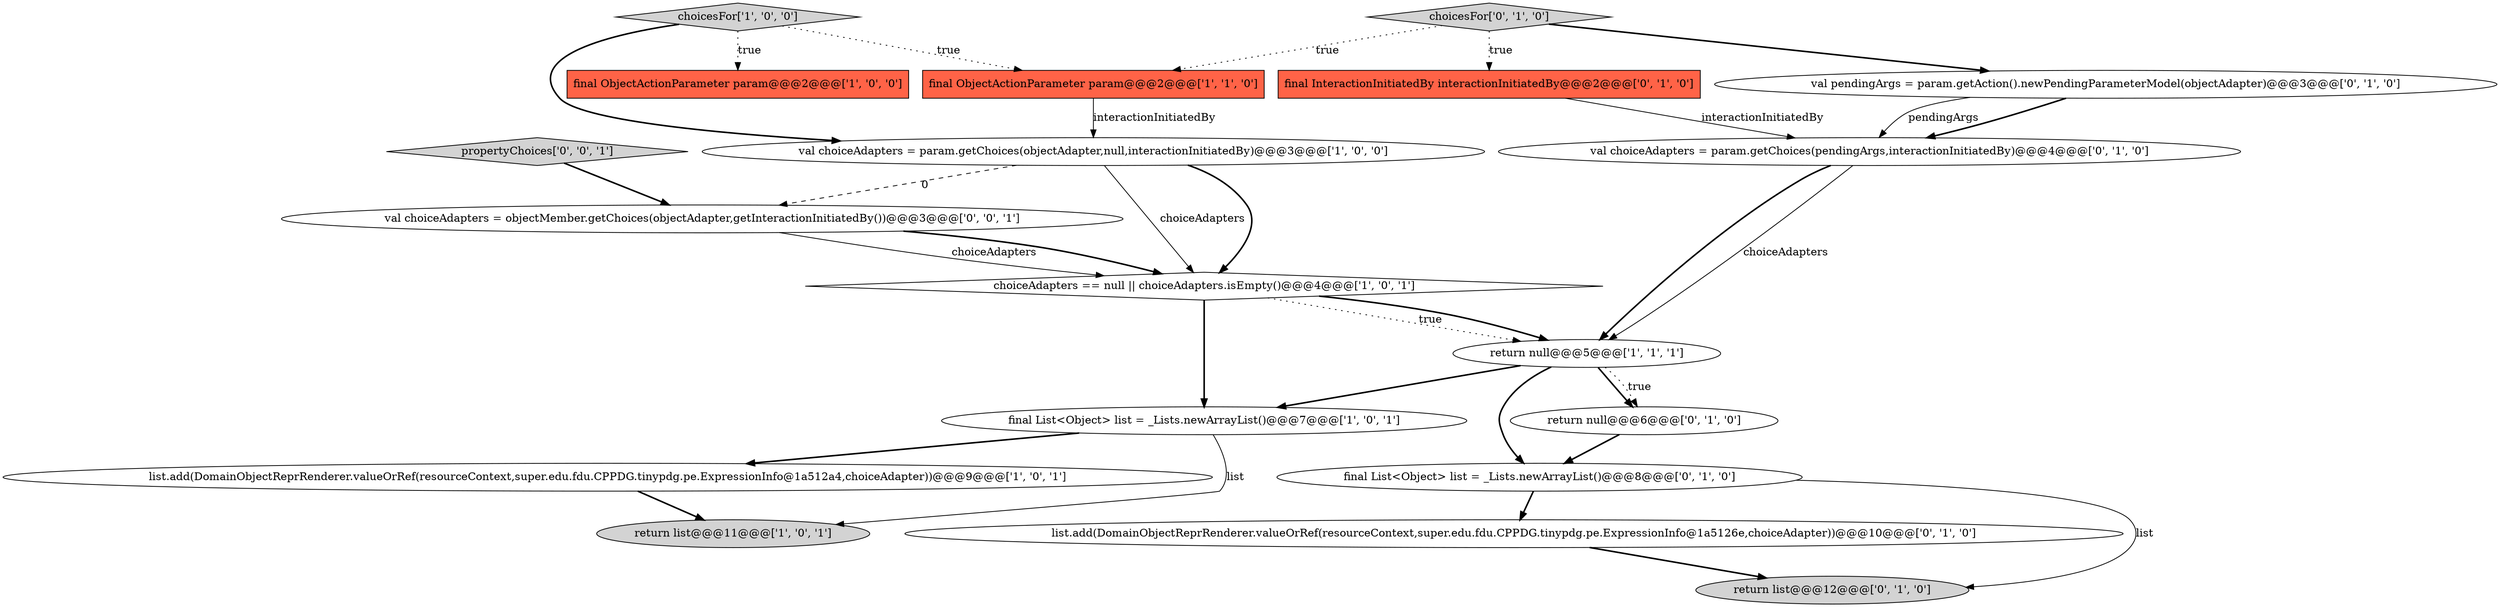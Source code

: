 digraph {
0 [style = filled, label = "choiceAdapters == null || choiceAdapters.isEmpty()@@@4@@@['1', '0', '1']", fillcolor = white, shape = diamond image = "AAA0AAABBB1BBB"];
11 [style = filled, label = "final List<Object> list = _Lists.newArrayList()@@@8@@@['0', '1', '0']", fillcolor = white, shape = ellipse image = "AAA0AAABBB2BBB"];
3 [style = filled, label = "choicesFor['1', '0', '0']", fillcolor = lightgray, shape = diamond image = "AAA0AAABBB1BBB"];
5 [style = filled, label = "final List<Object> list = _Lists.newArrayList()@@@7@@@['1', '0', '1']", fillcolor = white, shape = ellipse image = "AAA0AAABBB1BBB"];
6 [style = filled, label = "final ObjectActionParameter param@@@2@@@['1', '1', '0']", fillcolor = tomato, shape = box image = "AAA0AAABBB1BBB"];
7 [style = filled, label = "list.add(DomainObjectReprRenderer.valueOrRef(resourceContext,super.edu.fdu.CPPDG.tinypdg.pe.ExpressionInfo@1a512a4,choiceAdapter))@@@9@@@['1', '0', '1']", fillcolor = white, shape = ellipse image = "AAA0AAABBB1BBB"];
13 [style = filled, label = "list.add(DomainObjectReprRenderer.valueOrRef(resourceContext,super.edu.fdu.CPPDG.tinypdg.pe.ExpressionInfo@1a5126e,choiceAdapter))@@@10@@@['0', '1', '0']", fillcolor = white, shape = ellipse image = "AAA0AAABBB2BBB"];
9 [style = filled, label = "choicesFor['0', '1', '0']", fillcolor = lightgray, shape = diamond image = "AAA0AAABBB2BBB"];
1 [style = filled, label = "final ObjectActionParameter param@@@2@@@['1', '0', '0']", fillcolor = tomato, shape = box image = "AAA0AAABBB1BBB"];
10 [style = filled, label = "return list@@@12@@@['0', '1', '0']", fillcolor = lightgray, shape = ellipse image = "AAA0AAABBB2BBB"];
12 [style = filled, label = "return null@@@6@@@['0', '1', '0']", fillcolor = white, shape = ellipse image = "AAA0AAABBB2BBB"];
18 [style = filled, label = "propertyChoices['0', '0', '1']", fillcolor = lightgray, shape = diamond image = "AAA0AAABBB3BBB"];
4 [style = filled, label = "val choiceAdapters = param.getChoices(objectAdapter,null,interactionInitiatedBy)@@@3@@@['1', '0', '0']", fillcolor = white, shape = ellipse image = "AAA0AAABBB1BBB"];
8 [style = filled, label = "return list@@@11@@@['1', '0', '1']", fillcolor = lightgray, shape = ellipse image = "AAA0AAABBB1BBB"];
15 [style = filled, label = "val pendingArgs = param.getAction().newPendingParameterModel(objectAdapter)@@@3@@@['0', '1', '0']", fillcolor = white, shape = ellipse image = "AAA0AAABBB2BBB"];
17 [style = filled, label = "val choiceAdapters = objectMember.getChoices(objectAdapter,getInteractionInitiatedBy())@@@3@@@['0', '0', '1']", fillcolor = white, shape = ellipse image = "AAA0AAABBB3BBB"];
14 [style = filled, label = "final InteractionInitiatedBy interactionInitiatedBy@@@2@@@['0', '1', '0']", fillcolor = tomato, shape = box image = "AAA0AAABBB2BBB"];
2 [style = filled, label = "return null@@@5@@@['1', '1', '1']", fillcolor = white, shape = ellipse image = "AAA0AAABBB1BBB"];
16 [style = filled, label = "val choiceAdapters = param.getChoices(pendingArgs,interactionInitiatedBy)@@@4@@@['0', '1', '0']", fillcolor = white, shape = ellipse image = "AAA1AAABBB2BBB"];
0->2 [style = dotted, label="true"];
7->8 [style = bold, label=""];
6->4 [style = solid, label="interactionInitiatedBy"];
9->14 [style = dotted, label="true"];
3->1 [style = dotted, label="true"];
14->16 [style = solid, label="interactionInitiatedBy"];
2->11 [style = bold, label=""];
2->5 [style = bold, label=""];
9->15 [style = bold, label=""];
4->17 [style = dashed, label="0"];
5->8 [style = solid, label="list"];
11->10 [style = solid, label="list"];
9->6 [style = dotted, label="true"];
17->0 [style = solid, label="choiceAdapters"];
16->2 [style = bold, label=""];
3->6 [style = dotted, label="true"];
15->16 [style = bold, label=""];
11->13 [style = bold, label=""];
15->16 [style = solid, label="pendingArgs"];
2->12 [style = dotted, label="true"];
4->0 [style = solid, label="choiceAdapters"];
18->17 [style = bold, label=""];
12->11 [style = bold, label=""];
0->2 [style = bold, label=""];
0->5 [style = bold, label=""];
13->10 [style = bold, label=""];
4->0 [style = bold, label=""];
17->0 [style = bold, label=""];
16->2 [style = solid, label="choiceAdapters"];
3->4 [style = bold, label=""];
5->7 [style = bold, label=""];
2->12 [style = bold, label=""];
}
